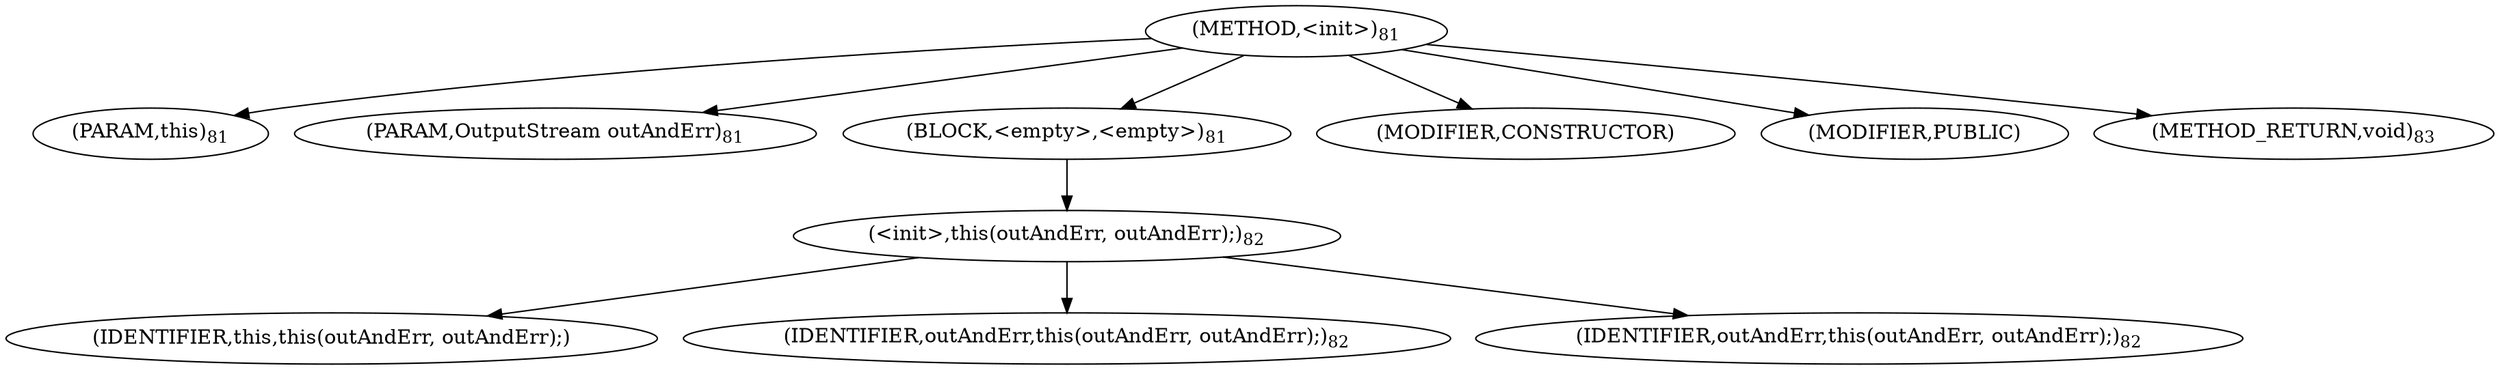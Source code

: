 digraph "&lt;init&gt;" {  
"66" [label = <(METHOD,&lt;init&gt;)<SUB>81</SUB>> ]
"7" [label = <(PARAM,this)<SUB>81</SUB>> ]
"67" [label = <(PARAM,OutputStream outAndErr)<SUB>81</SUB>> ]
"68" [label = <(BLOCK,&lt;empty&gt;,&lt;empty&gt;)<SUB>81</SUB>> ]
"69" [label = <(&lt;init&gt;,this(outAndErr, outAndErr);)<SUB>82</SUB>> ]
"6" [label = <(IDENTIFIER,this,this(outAndErr, outAndErr);)> ]
"70" [label = <(IDENTIFIER,outAndErr,this(outAndErr, outAndErr);)<SUB>82</SUB>> ]
"71" [label = <(IDENTIFIER,outAndErr,this(outAndErr, outAndErr);)<SUB>82</SUB>> ]
"72" [label = <(MODIFIER,CONSTRUCTOR)> ]
"73" [label = <(MODIFIER,PUBLIC)> ]
"74" [label = <(METHOD_RETURN,void)<SUB>83</SUB>> ]
  "66" -> "7" 
  "66" -> "67" 
  "66" -> "68" 
  "66" -> "72" 
  "66" -> "73" 
  "66" -> "74" 
  "68" -> "69" 
  "69" -> "6" 
  "69" -> "70" 
  "69" -> "71" 
}
